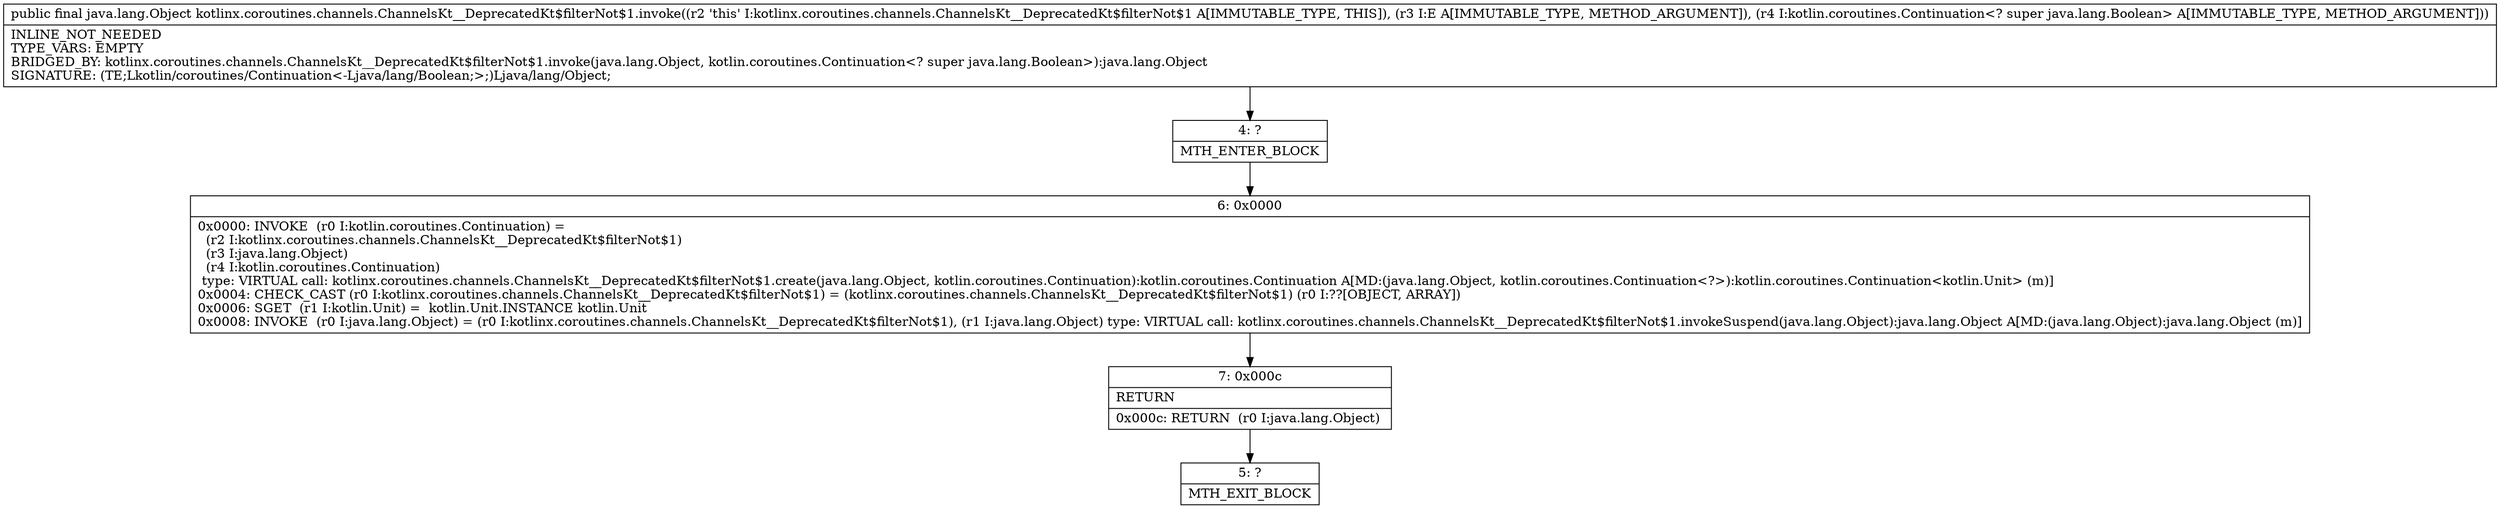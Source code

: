 digraph "CFG forkotlinx.coroutines.channels.ChannelsKt__DeprecatedKt$filterNot$1.invoke(Ljava\/lang\/Object;Lkotlin\/coroutines\/Continuation;)Ljava\/lang\/Object;" {
Node_4 [shape=record,label="{4\:\ ?|MTH_ENTER_BLOCK\l}"];
Node_6 [shape=record,label="{6\:\ 0x0000|0x0000: INVOKE  (r0 I:kotlin.coroutines.Continuation) = \l  (r2 I:kotlinx.coroutines.channels.ChannelsKt__DeprecatedKt$filterNot$1)\l  (r3 I:java.lang.Object)\l  (r4 I:kotlin.coroutines.Continuation)\l type: VIRTUAL call: kotlinx.coroutines.channels.ChannelsKt__DeprecatedKt$filterNot$1.create(java.lang.Object, kotlin.coroutines.Continuation):kotlin.coroutines.Continuation A[MD:(java.lang.Object, kotlin.coroutines.Continuation\<?\>):kotlin.coroutines.Continuation\<kotlin.Unit\> (m)]\l0x0004: CHECK_CAST (r0 I:kotlinx.coroutines.channels.ChannelsKt__DeprecatedKt$filterNot$1) = (kotlinx.coroutines.channels.ChannelsKt__DeprecatedKt$filterNot$1) (r0 I:??[OBJECT, ARRAY]) \l0x0006: SGET  (r1 I:kotlin.Unit) =  kotlin.Unit.INSTANCE kotlin.Unit \l0x0008: INVOKE  (r0 I:java.lang.Object) = (r0 I:kotlinx.coroutines.channels.ChannelsKt__DeprecatedKt$filterNot$1), (r1 I:java.lang.Object) type: VIRTUAL call: kotlinx.coroutines.channels.ChannelsKt__DeprecatedKt$filterNot$1.invokeSuspend(java.lang.Object):java.lang.Object A[MD:(java.lang.Object):java.lang.Object (m)]\l}"];
Node_7 [shape=record,label="{7\:\ 0x000c|RETURN\l|0x000c: RETURN  (r0 I:java.lang.Object) \l}"];
Node_5 [shape=record,label="{5\:\ ?|MTH_EXIT_BLOCK\l}"];
MethodNode[shape=record,label="{public final java.lang.Object kotlinx.coroutines.channels.ChannelsKt__DeprecatedKt$filterNot$1.invoke((r2 'this' I:kotlinx.coroutines.channels.ChannelsKt__DeprecatedKt$filterNot$1 A[IMMUTABLE_TYPE, THIS]), (r3 I:E A[IMMUTABLE_TYPE, METHOD_ARGUMENT]), (r4 I:kotlin.coroutines.Continuation\<? super java.lang.Boolean\> A[IMMUTABLE_TYPE, METHOD_ARGUMENT]))  | INLINE_NOT_NEEDED\lTYPE_VARS: EMPTY\lBRIDGED_BY: kotlinx.coroutines.channels.ChannelsKt__DeprecatedKt$filterNot$1.invoke(java.lang.Object, kotlin.coroutines.Continuation\<? super java.lang.Boolean\>):java.lang.Object\lSIGNATURE: (TE;Lkotlin\/coroutines\/Continuation\<\-Ljava\/lang\/Boolean;\>;)Ljava\/lang\/Object;\l}"];
MethodNode -> Node_4;Node_4 -> Node_6;
Node_6 -> Node_7;
Node_7 -> Node_5;
}

